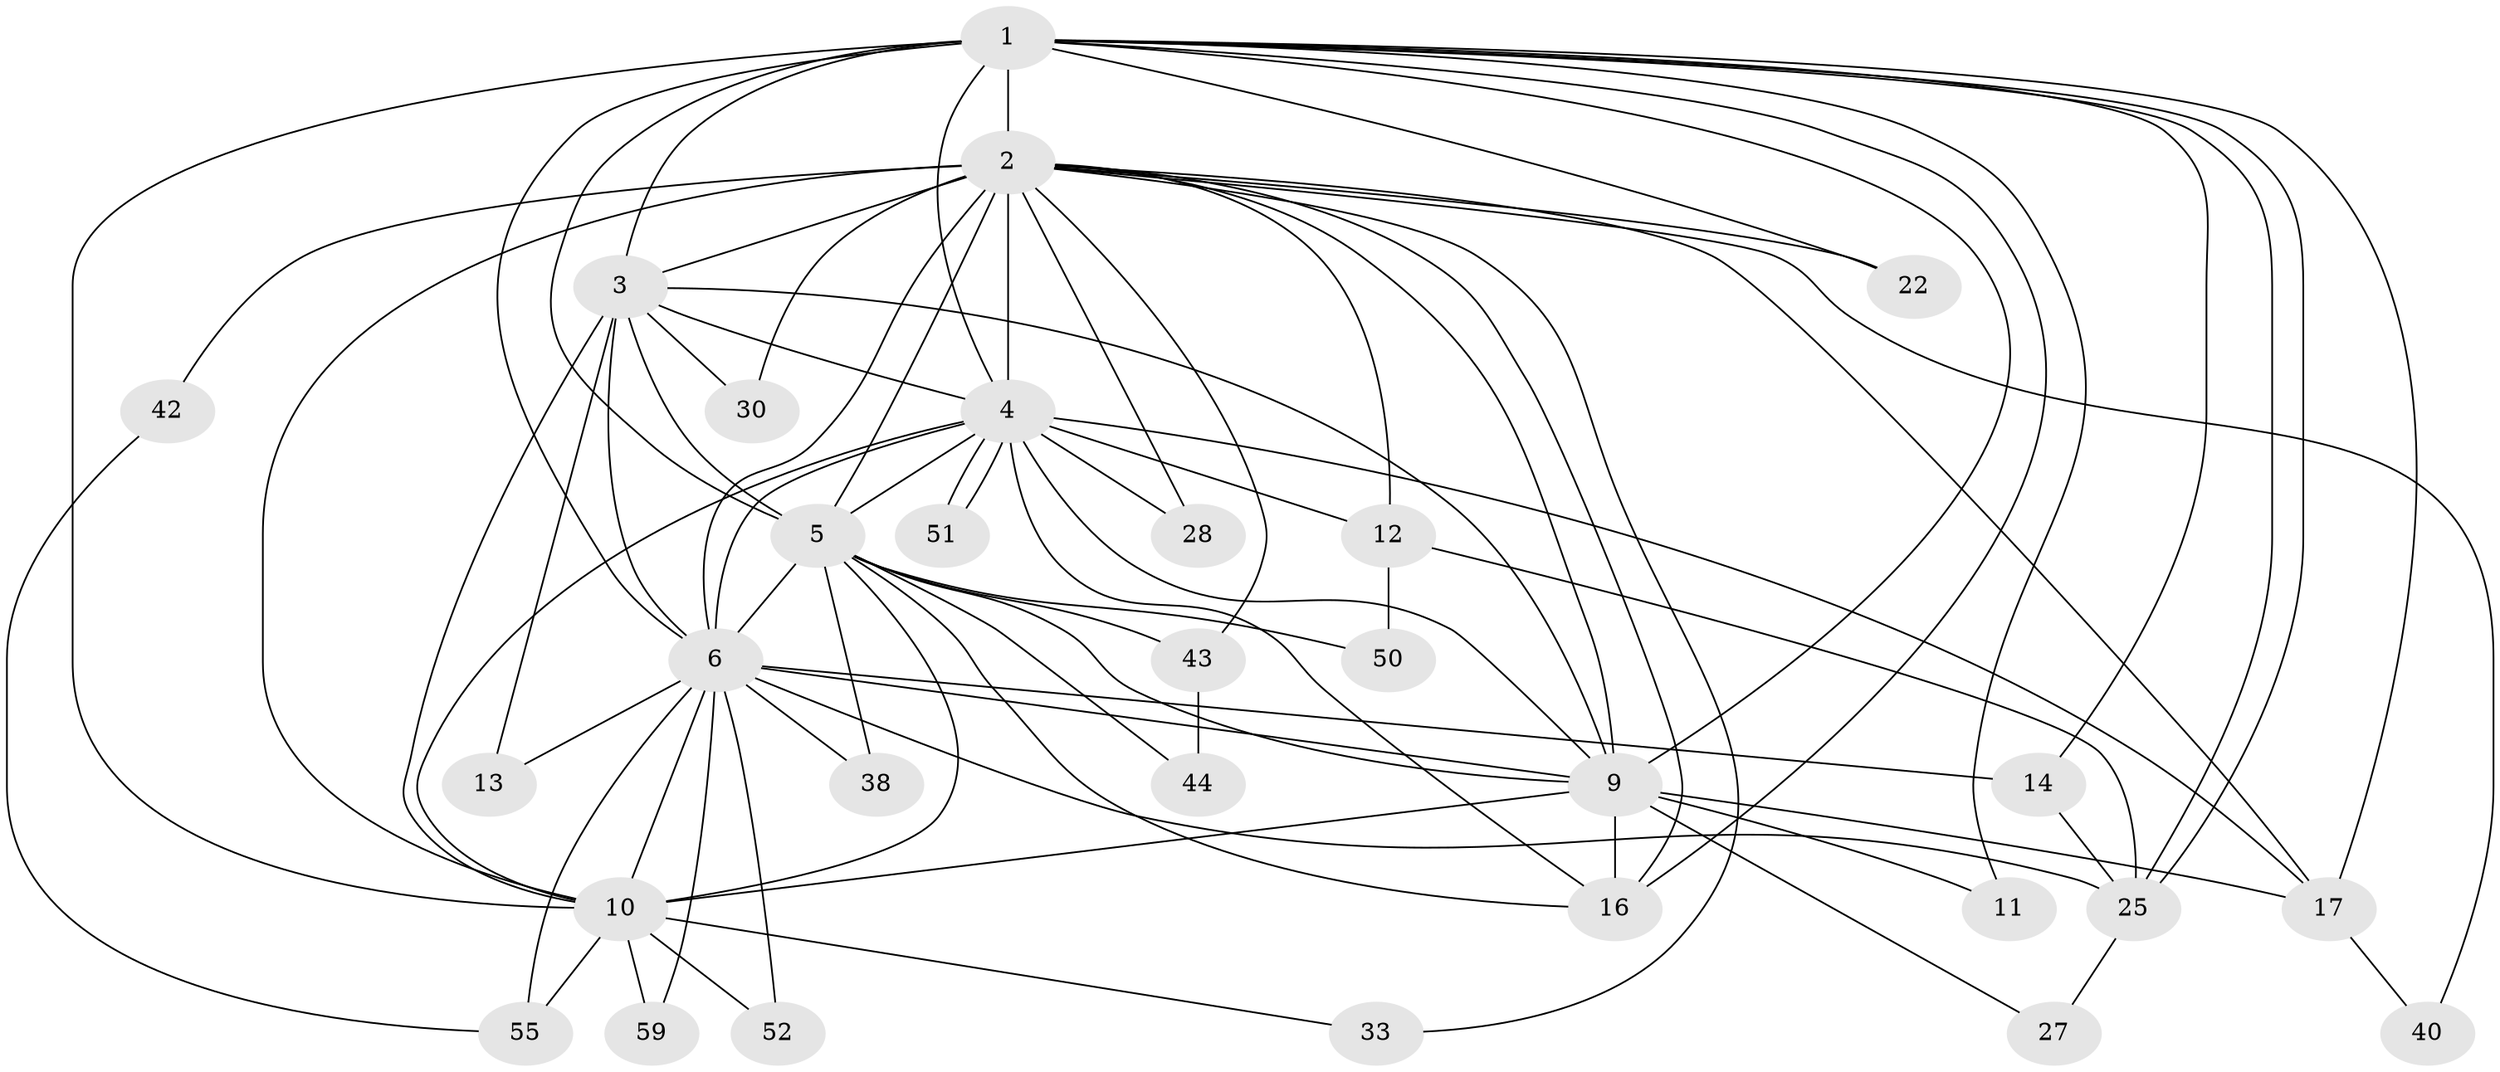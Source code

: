 // original degree distribution, {19: 0.04918032786885246, 20: 0.01639344262295082, 11: 0.03278688524590164, 17: 0.03278688524590164, 13: 0.01639344262295082, 21: 0.01639344262295082, 2: 0.5573770491803278, 4: 0.09836065573770492, 3: 0.16393442622950818, 5: 0.01639344262295082}
// Generated by graph-tools (version 1.1) at 2025/13/03/09/25 04:13:41]
// undirected, 30 vertices, 80 edges
graph export_dot {
graph [start="1"]
  node [color=gray90,style=filled];
  1;
  2 [super="+8+57+48+37+47+23+7"];
  3;
  4 [super="+15"];
  5 [super="+29"];
  6 [super="+39+24+41"];
  9 [super="+19+26+53+20+21+35"];
  10;
  11;
  12;
  13 [super="+61"];
  14;
  16 [super="+32"];
  17 [super="+18+36"];
  22;
  25 [super="+45"];
  27;
  28;
  30;
  33;
  38;
  40;
  42;
  43;
  44;
  50;
  51;
  52;
  55 [super="+56"];
  59;
  1 -- 2 [weight=4];
  1 -- 3;
  1 -- 4;
  1 -- 5;
  1 -- 6 [weight=2];
  1 -- 9 [weight=2];
  1 -- 10;
  1 -- 11;
  1 -- 14;
  1 -- 16;
  1 -- 22;
  1 -- 25;
  1 -- 25;
  1 -- 17;
  2 -- 3 [weight=3];
  2 -- 4 [weight=4];
  2 -- 5 [weight=4];
  2 -- 6 [weight=3];
  2 -- 9 [weight=6];
  2 -- 10 [weight=3];
  2 -- 22;
  2 -- 28;
  2 -- 40;
  2 -- 17;
  2 -- 33;
  2 -- 42;
  2 -- 12;
  2 -- 43;
  2 -- 16;
  2 -- 30;
  3 -- 4;
  3 -- 5;
  3 -- 6;
  3 -- 9;
  3 -- 10;
  3 -- 13;
  3 -- 30;
  4 -- 5;
  4 -- 6;
  4 -- 9;
  4 -- 10 [weight=2];
  4 -- 12;
  4 -- 17;
  4 -- 28;
  4 -- 51;
  4 -- 51;
  4 -- 16;
  5 -- 6 [weight=4];
  5 -- 9;
  5 -- 10 [weight=2];
  5 -- 38;
  5 -- 43;
  5 -- 44;
  5 -- 50;
  5 -- 16;
  6 -- 9;
  6 -- 10;
  6 -- 13 [weight=2];
  6 -- 14;
  6 -- 38;
  6 -- 52;
  6 -- 55;
  6 -- 59;
  6 -- 25;
  9 -- 10 [weight=3];
  9 -- 11;
  9 -- 17 [weight=2];
  9 -- 27;
  9 -- 16;
  10 -- 33;
  10 -- 52;
  10 -- 55;
  10 -- 59;
  12 -- 50;
  12 -- 25;
  14 -- 25;
  17 -- 40;
  25 -- 27;
  42 -- 55;
  43 -- 44;
}
